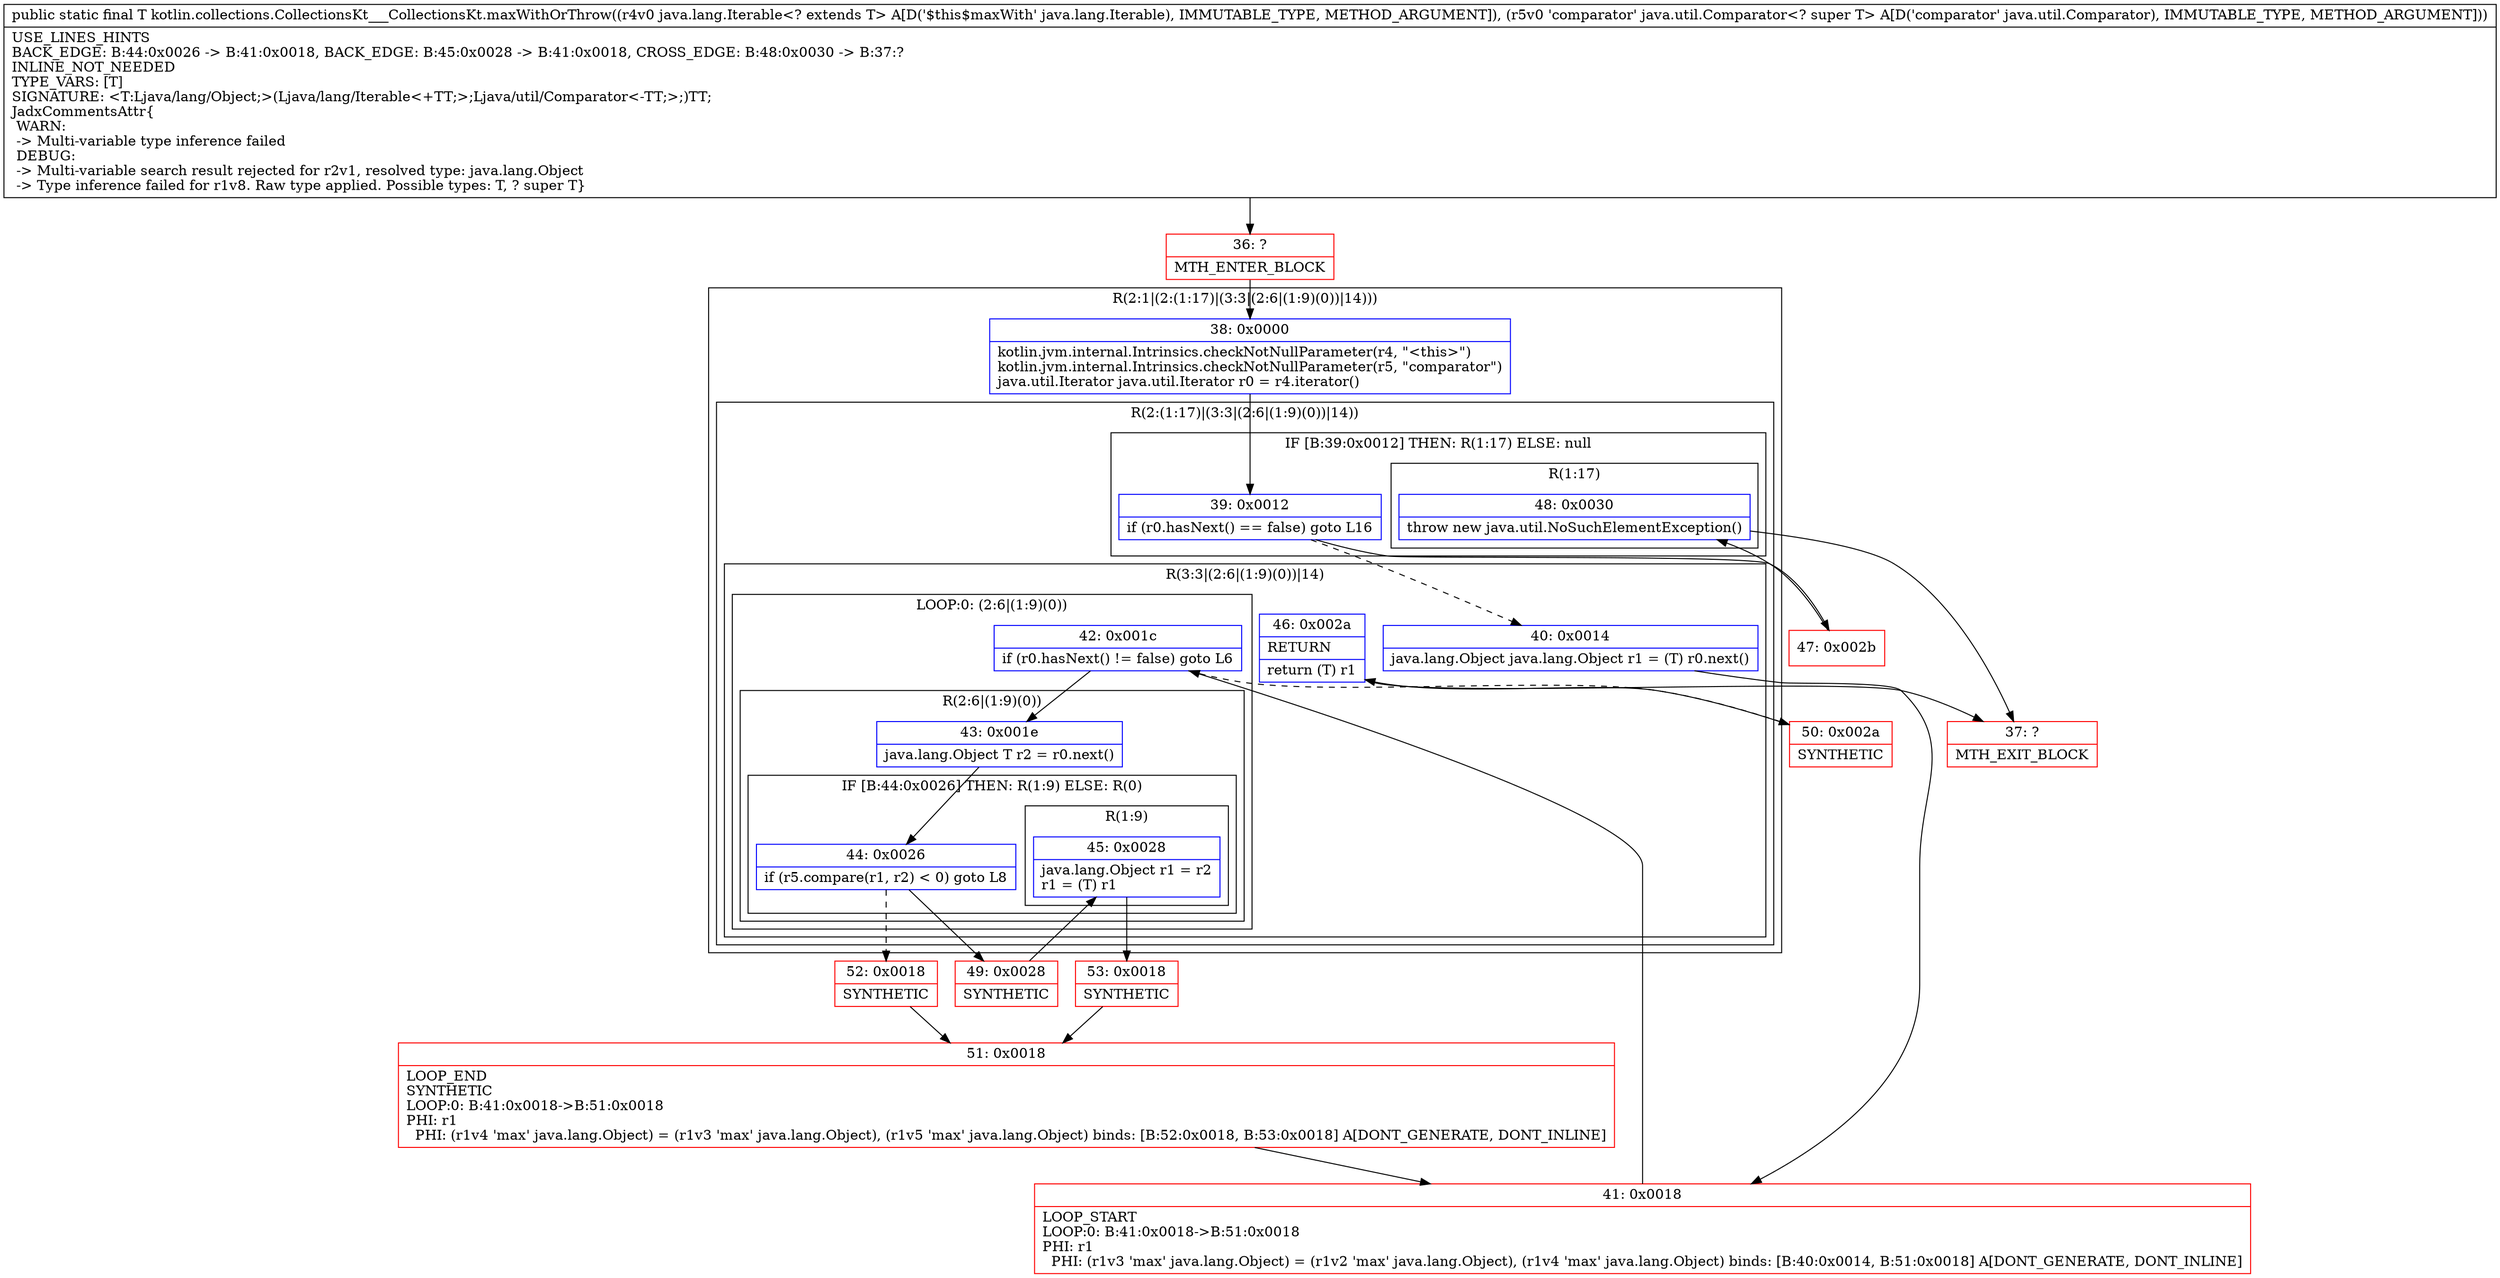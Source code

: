 digraph "CFG forkotlin.collections.CollectionsKt___CollectionsKt.maxWithOrThrow(Ljava\/lang\/Iterable;Ljava\/util\/Comparator;)Ljava\/lang\/Object;" {
subgraph cluster_Region_426354552 {
label = "R(2:1|(2:(1:17)|(3:3|(2:6|(1:9)(0))|14)))";
node [shape=record,color=blue];
Node_38 [shape=record,label="{38\:\ 0x0000|kotlin.jvm.internal.Intrinsics.checkNotNullParameter(r4, \"\<this\>\")\lkotlin.jvm.internal.Intrinsics.checkNotNullParameter(r5, \"comparator\")\ljava.util.Iterator java.util.Iterator r0 = r4.iterator()\l}"];
subgraph cluster_Region_1358855469 {
label = "R(2:(1:17)|(3:3|(2:6|(1:9)(0))|14))";
node [shape=record,color=blue];
subgraph cluster_IfRegion_1683942628 {
label = "IF [B:39:0x0012] THEN: R(1:17) ELSE: null";
node [shape=record,color=blue];
Node_39 [shape=record,label="{39\:\ 0x0012|if (r0.hasNext() == false) goto L16\l}"];
subgraph cluster_Region_621588038 {
label = "R(1:17)";
node [shape=record,color=blue];
Node_48 [shape=record,label="{48\:\ 0x0030|throw new java.util.NoSuchElementException()\l}"];
}
}
subgraph cluster_Region_2113021782 {
label = "R(3:3|(2:6|(1:9)(0))|14)";
node [shape=record,color=blue];
Node_40 [shape=record,label="{40\:\ 0x0014|java.lang.Object java.lang.Object r1 = (T) r0.next()\l}"];
subgraph cluster_LoopRegion_1671358328 {
label = "LOOP:0: (2:6|(1:9)(0))";
node [shape=record,color=blue];
Node_42 [shape=record,label="{42\:\ 0x001c|if (r0.hasNext() != false) goto L6\l}"];
subgraph cluster_Region_932761108 {
label = "R(2:6|(1:9)(0))";
node [shape=record,color=blue];
Node_43 [shape=record,label="{43\:\ 0x001e|java.lang.Object T r2 = r0.next()\l}"];
subgraph cluster_IfRegion_1217816216 {
label = "IF [B:44:0x0026] THEN: R(1:9) ELSE: R(0)";
node [shape=record,color=blue];
Node_44 [shape=record,label="{44\:\ 0x0026|if (r5.compare(r1, r2) \< 0) goto L8\l}"];
subgraph cluster_Region_615656911 {
label = "R(1:9)";
node [shape=record,color=blue];
Node_45 [shape=record,label="{45\:\ 0x0028|java.lang.Object r1 = r2\lr1 = (T) r1\l}"];
}
subgraph cluster_Region_1707236642 {
label = "R(0)";
node [shape=record,color=blue];
}
}
}
}
Node_46 [shape=record,label="{46\:\ 0x002a|RETURN\l|return (T) r1\l}"];
}
}
}
Node_36 [shape=record,color=red,label="{36\:\ ?|MTH_ENTER_BLOCK\l}"];
Node_41 [shape=record,color=red,label="{41\:\ 0x0018|LOOP_START\lLOOP:0: B:41:0x0018\-\>B:51:0x0018\lPHI: r1 \l  PHI: (r1v3 'max' java.lang.Object) = (r1v2 'max' java.lang.Object), (r1v4 'max' java.lang.Object) binds: [B:40:0x0014, B:51:0x0018] A[DONT_GENERATE, DONT_INLINE]\l}"];
Node_49 [shape=record,color=red,label="{49\:\ 0x0028|SYNTHETIC\l}"];
Node_53 [shape=record,color=red,label="{53\:\ 0x0018|SYNTHETIC\l}"];
Node_51 [shape=record,color=red,label="{51\:\ 0x0018|LOOP_END\lSYNTHETIC\lLOOP:0: B:41:0x0018\-\>B:51:0x0018\lPHI: r1 \l  PHI: (r1v4 'max' java.lang.Object) = (r1v3 'max' java.lang.Object), (r1v5 'max' java.lang.Object) binds: [B:52:0x0018, B:53:0x0018] A[DONT_GENERATE, DONT_INLINE]\l}"];
Node_52 [shape=record,color=red,label="{52\:\ 0x0018|SYNTHETIC\l}"];
Node_50 [shape=record,color=red,label="{50\:\ 0x002a|SYNTHETIC\l}"];
Node_37 [shape=record,color=red,label="{37\:\ ?|MTH_EXIT_BLOCK\l}"];
Node_47 [shape=record,color=red,label="{47\:\ 0x002b}"];
MethodNode[shape=record,label="{public static final T kotlin.collections.CollectionsKt___CollectionsKt.maxWithOrThrow((r4v0 java.lang.Iterable\<? extends T\> A[D('$this$maxWith' java.lang.Iterable), IMMUTABLE_TYPE, METHOD_ARGUMENT]), (r5v0 'comparator' java.util.Comparator\<? super T\> A[D('comparator' java.util.Comparator), IMMUTABLE_TYPE, METHOD_ARGUMENT]))  | USE_LINES_HINTS\lBACK_EDGE: B:44:0x0026 \-\> B:41:0x0018, BACK_EDGE: B:45:0x0028 \-\> B:41:0x0018, CROSS_EDGE: B:48:0x0030 \-\> B:37:?\lINLINE_NOT_NEEDED\lTYPE_VARS: [T]\lSIGNATURE: \<T:Ljava\/lang\/Object;\>(Ljava\/lang\/Iterable\<+TT;\>;Ljava\/util\/Comparator\<\-TT;\>;)TT;\lJadxCommentsAttr\{\l WARN: \l \-\> Multi\-variable type inference failed\l DEBUG: \l \-\> Multi\-variable search result rejected for r2v1, resolved type: java.lang.Object\l \-\> Type inference failed for r1v8. Raw type applied. Possible types: T, ? super T\}\l}"];
MethodNode -> Node_36;Node_38 -> Node_39;
Node_39 -> Node_40[style=dashed];
Node_39 -> Node_47;
Node_48 -> Node_37;
Node_40 -> Node_41;
Node_42 -> Node_43;
Node_42 -> Node_50[style=dashed];
Node_43 -> Node_44;
Node_44 -> Node_49;
Node_44 -> Node_52[style=dashed];
Node_45 -> Node_53;
Node_46 -> Node_37;
Node_36 -> Node_38;
Node_41 -> Node_42;
Node_49 -> Node_45;
Node_53 -> Node_51;
Node_51 -> Node_41;
Node_52 -> Node_51;
Node_50 -> Node_46;
Node_47 -> Node_48;
}

